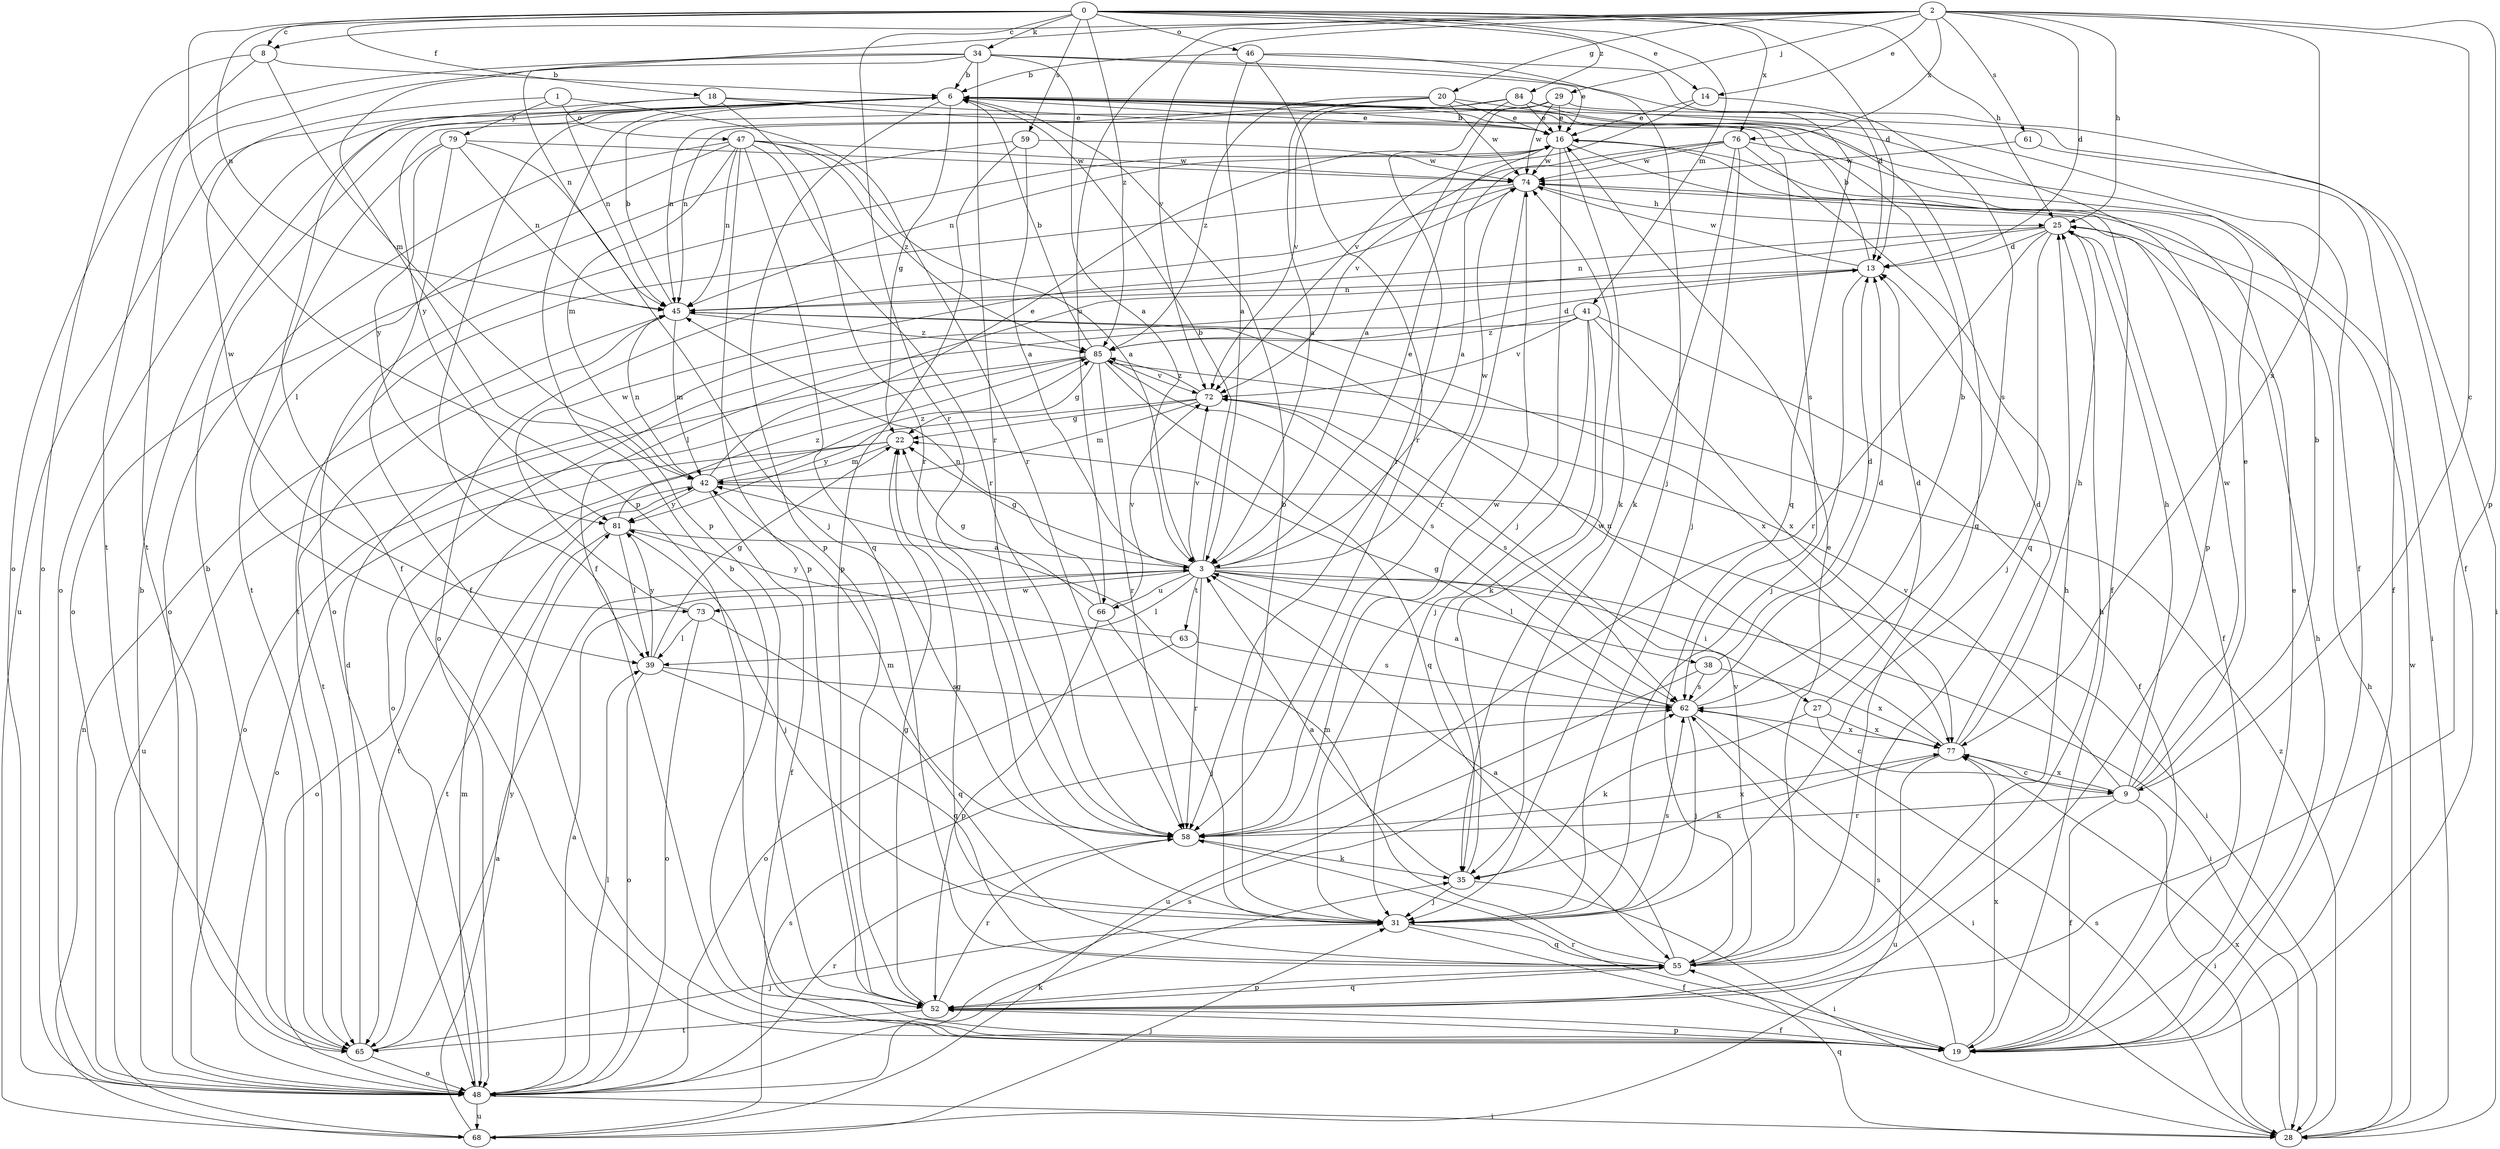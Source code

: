 strict digraph  {
0;
1;
2;
3;
6;
8;
9;
13;
14;
16;
18;
19;
20;
22;
25;
27;
28;
29;
31;
34;
35;
38;
39;
41;
42;
45;
46;
47;
48;
52;
55;
58;
59;
61;
62;
63;
65;
66;
68;
72;
73;
74;
76;
77;
79;
81;
84;
85;
0 -> 8  [label=c];
0 -> 13  [label=d];
0 -> 14  [label=e];
0 -> 18  [label=f];
0 -> 25  [label=h];
0 -> 34  [label=k];
0 -> 41  [label=m];
0 -> 45  [label=n];
0 -> 46  [label=o];
0 -> 52  [label=p];
0 -> 58  [label=r];
0 -> 59  [label=s];
0 -> 76  [label=x];
0 -> 84  [label=z];
0 -> 85  [label=z];
1 -> 47  [label=o];
1 -> 58  [label=r];
1 -> 73  [label=w];
1 -> 79  [label=y];
2 -> 8  [label=c];
2 -> 9  [label=c];
2 -> 13  [label=d];
2 -> 14  [label=e];
2 -> 20  [label=g];
2 -> 25  [label=h];
2 -> 29  [label=j];
2 -> 42  [label=m];
2 -> 52  [label=p];
2 -> 61  [label=s];
2 -> 66  [label=u];
2 -> 72  [label=v];
2 -> 76  [label=x];
2 -> 77  [label=x];
3 -> 6  [label=b];
3 -> 16  [label=e];
3 -> 22  [label=g];
3 -> 27  [label=i];
3 -> 28  [label=i];
3 -> 38  [label=l];
3 -> 39  [label=l];
3 -> 58  [label=r];
3 -> 63  [label=t];
3 -> 66  [label=u];
3 -> 72  [label=v];
3 -> 73  [label=w];
3 -> 74  [label=w];
6 -> 16  [label=e];
6 -> 19  [label=f];
6 -> 22  [label=g];
6 -> 28  [label=i];
6 -> 48  [label=o];
6 -> 52  [label=p];
6 -> 68  [label=u];
8 -> 6  [label=b];
8 -> 48  [label=o];
8 -> 52  [label=p];
8 -> 65  [label=t];
9 -> 6  [label=b];
9 -> 16  [label=e];
9 -> 19  [label=f];
9 -> 25  [label=h];
9 -> 28  [label=i];
9 -> 58  [label=r];
9 -> 72  [label=v];
9 -> 74  [label=w];
9 -> 77  [label=x];
13 -> 6  [label=b];
13 -> 31  [label=j];
13 -> 45  [label=n];
13 -> 74  [label=w];
14 -> 16  [label=e];
14 -> 62  [label=s];
14 -> 72  [label=v];
16 -> 6  [label=b];
16 -> 19  [label=f];
16 -> 31  [label=j];
16 -> 35  [label=k];
16 -> 45  [label=n];
16 -> 48  [label=o];
16 -> 74  [label=w];
18 -> 16  [label=e];
18 -> 19  [label=f];
18 -> 45  [label=n];
18 -> 58  [label=r];
18 -> 62  [label=s];
19 -> 6  [label=b];
19 -> 16  [label=e];
19 -> 25  [label=h];
19 -> 52  [label=p];
19 -> 58  [label=r];
19 -> 62  [label=s];
19 -> 77  [label=x];
20 -> 3  [label=a];
20 -> 16  [label=e];
20 -> 45  [label=n];
20 -> 52  [label=p];
20 -> 74  [label=w];
20 -> 85  [label=z];
22 -> 42  [label=m];
22 -> 48  [label=o];
22 -> 65  [label=t];
25 -> 13  [label=d];
25 -> 19  [label=f];
25 -> 31  [label=j];
25 -> 39  [label=l];
25 -> 45  [label=n];
25 -> 58  [label=r];
27 -> 9  [label=c];
27 -> 13  [label=d];
27 -> 35  [label=k];
27 -> 77  [label=x];
28 -> 25  [label=h];
28 -> 55  [label=q];
28 -> 62  [label=s];
28 -> 74  [label=w];
28 -> 77  [label=x];
28 -> 85  [label=z];
29 -> 3  [label=a];
29 -> 16  [label=e];
29 -> 19  [label=f];
29 -> 74  [label=w];
29 -> 81  [label=y];
31 -> 6  [label=b];
31 -> 19  [label=f];
31 -> 22  [label=g];
31 -> 55  [label=q];
31 -> 62  [label=s];
34 -> 3  [label=a];
34 -> 6  [label=b];
34 -> 16  [label=e];
34 -> 45  [label=n];
34 -> 48  [label=o];
34 -> 55  [label=q];
34 -> 58  [label=r];
34 -> 65  [label=t];
35 -> 3  [label=a];
35 -> 28  [label=i];
35 -> 31  [label=j];
35 -> 74  [label=w];
38 -> 13  [label=d];
38 -> 62  [label=s];
38 -> 68  [label=u];
38 -> 77  [label=x];
39 -> 22  [label=g];
39 -> 48  [label=o];
39 -> 55  [label=q];
39 -> 62  [label=s];
39 -> 81  [label=y];
41 -> 19  [label=f];
41 -> 31  [label=j];
41 -> 35  [label=k];
41 -> 48  [label=o];
41 -> 72  [label=v];
41 -> 77  [label=x];
41 -> 85  [label=z];
42 -> 16  [label=e];
42 -> 19  [label=f];
42 -> 28  [label=i];
42 -> 45  [label=n];
42 -> 48  [label=o];
42 -> 81  [label=y];
42 -> 85  [label=z];
45 -> 6  [label=b];
45 -> 42  [label=m];
45 -> 65  [label=t];
45 -> 77  [label=x];
45 -> 85  [label=z];
46 -> 3  [label=a];
46 -> 6  [label=b];
46 -> 13  [label=d];
46 -> 31  [label=j];
46 -> 58  [label=r];
47 -> 3  [label=a];
47 -> 39  [label=l];
47 -> 42  [label=m];
47 -> 45  [label=n];
47 -> 48  [label=o];
47 -> 52  [label=p];
47 -> 55  [label=q];
47 -> 58  [label=r];
47 -> 74  [label=w];
47 -> 85  [label=z];
48 -> 3  [label=a];
48 -> 6  [label=b];
48 -> 28  [label=i];
48 -> 35  [label=k];
48 -> 39  [label=l];
48 -> 42  [label=m];
48 -> 58  [label=r];
48 -> 62  [label=s];
48 -> 68  [label=u];
52 -> 19  [label=f];
52 -> 22  [label=g];
52 -> 25  [label=h];
52 -> 55  [label=q];
52 -> 58  [label=r];
52 -> 65  [label=t];
55 -> 3  [label=a];
55 -> 16  [label=e];
55 -> 25  [label=h];
55 -> 42  [label=m];
55 -> 52  [label=p];
55 -> 72  [label=v];
58 -> 35  [label=k];
58 -> 42  [label=m];
58 -> 74  [label=w];
58 -> 77  [label=x];
59 -> 3  [label=a];
59 -> 48  [label=o];
59 -> 52  [label=p];
59 -> 74  [label=w];
61 -> 19  [label=f];
61 -> 74  [label=w];
62 -> 3  [label=a];
62 -> 6  [label=b];
62 -> 13  [label=d];
62 -> 22  [label=g];
62 -> 28  [label=i];
62 -> 31  [label=j];
62 -> 77  [label=x];
63 -> 48  [label=o];
63 -> 62  [label=s];
63 -> 81  [label=y];
65 -> 6  [label=b];
65 -> 13  [label=d];
65 -> 31  [label=j];
65 -> 48  [label=o];
65 -> 81  [label=y];
66 -> 22  [label=g];
66 -> 31  [label=j];
66 -> 45  [label=n];
66 -> 52  [label=p];
66 -> 72  [label=v];
68 -> 3  [label=a];
68 -> 31  [label=j];
68 -> 45  [label=n];
68 -> 62  [label=s];
72 -> 22  [label=g];
72 -> 42  [label=m];
72 -> 62  [label=s];
72 -> 81  [label=y];
72 -> 85  [label=z];
73 -> 39  [label=l];
73 -> 48  [label=o];
73 -> 55  [label=q];
73 -> 74  [label=w];
74 -> 25  [label=h];
74 -> 48  [label=o];
74 -> 58  [label=r];
74 -> 65  [label=t];
76 -> 3  [label=a];
76 -> 28  [label=i];
76 -> 31  [label=j];
76 -> 35  [label=k];
76 -> 55  [label=q];
76 -> 72  [label=v];
76 -> 74  [label=w];
77 -> 9  [label=c];
77 -> 13  [label=d];
77 -> 25  [label=h];
77 -> 35  [label=k];
77 -> 45  [label=n];
77 -> 68  [label=u];
79 -> 19  [label=f];
79 -> 31  [label=j];
79 -> 45  [label=n];
79 -> 65  [label=t];
79 -> 74  [label=w];
79 -> 81  [label=y];
81 -> 3  [label=a];
81 -> 31  [label=j];
81 -> 39  [label=l];
81 -> 65  [label=t];
81 -> 85  [label=z];
84 -> 16  [label=e];
84 -> 19  [label=f];
84 -> 45  [label=n];
84 -> 55  [label=q];
84 -> 58  [label=r];
84 -> 72  [label=v];
85 -> 6  [label=b];
85 -> 13  [label=d];
85 -> 22  [label=g];
85 -> 48  [label=o];
85 -> 55  [label=q];
85 -> 58  [label=r];
85 -> 62  [label=s];
85 -> 68  [label=u];
85 -> 72  [label=v];
}
